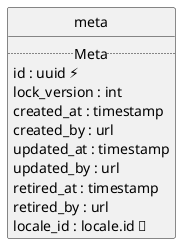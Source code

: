 @startuml uml
skinparam monochrome true
skinparam linetype ortho
hide circle

entity meta {
  .. Meta ..
  id : uuid ⚡
  lock_version : int
  created_at : timestamp
  created_by : url
  updated_at : timestamp
  updated_by : url
  retired_at : timestamp
  retired_by : url
  locale_id : locale.id 🔑
}

@enduml
